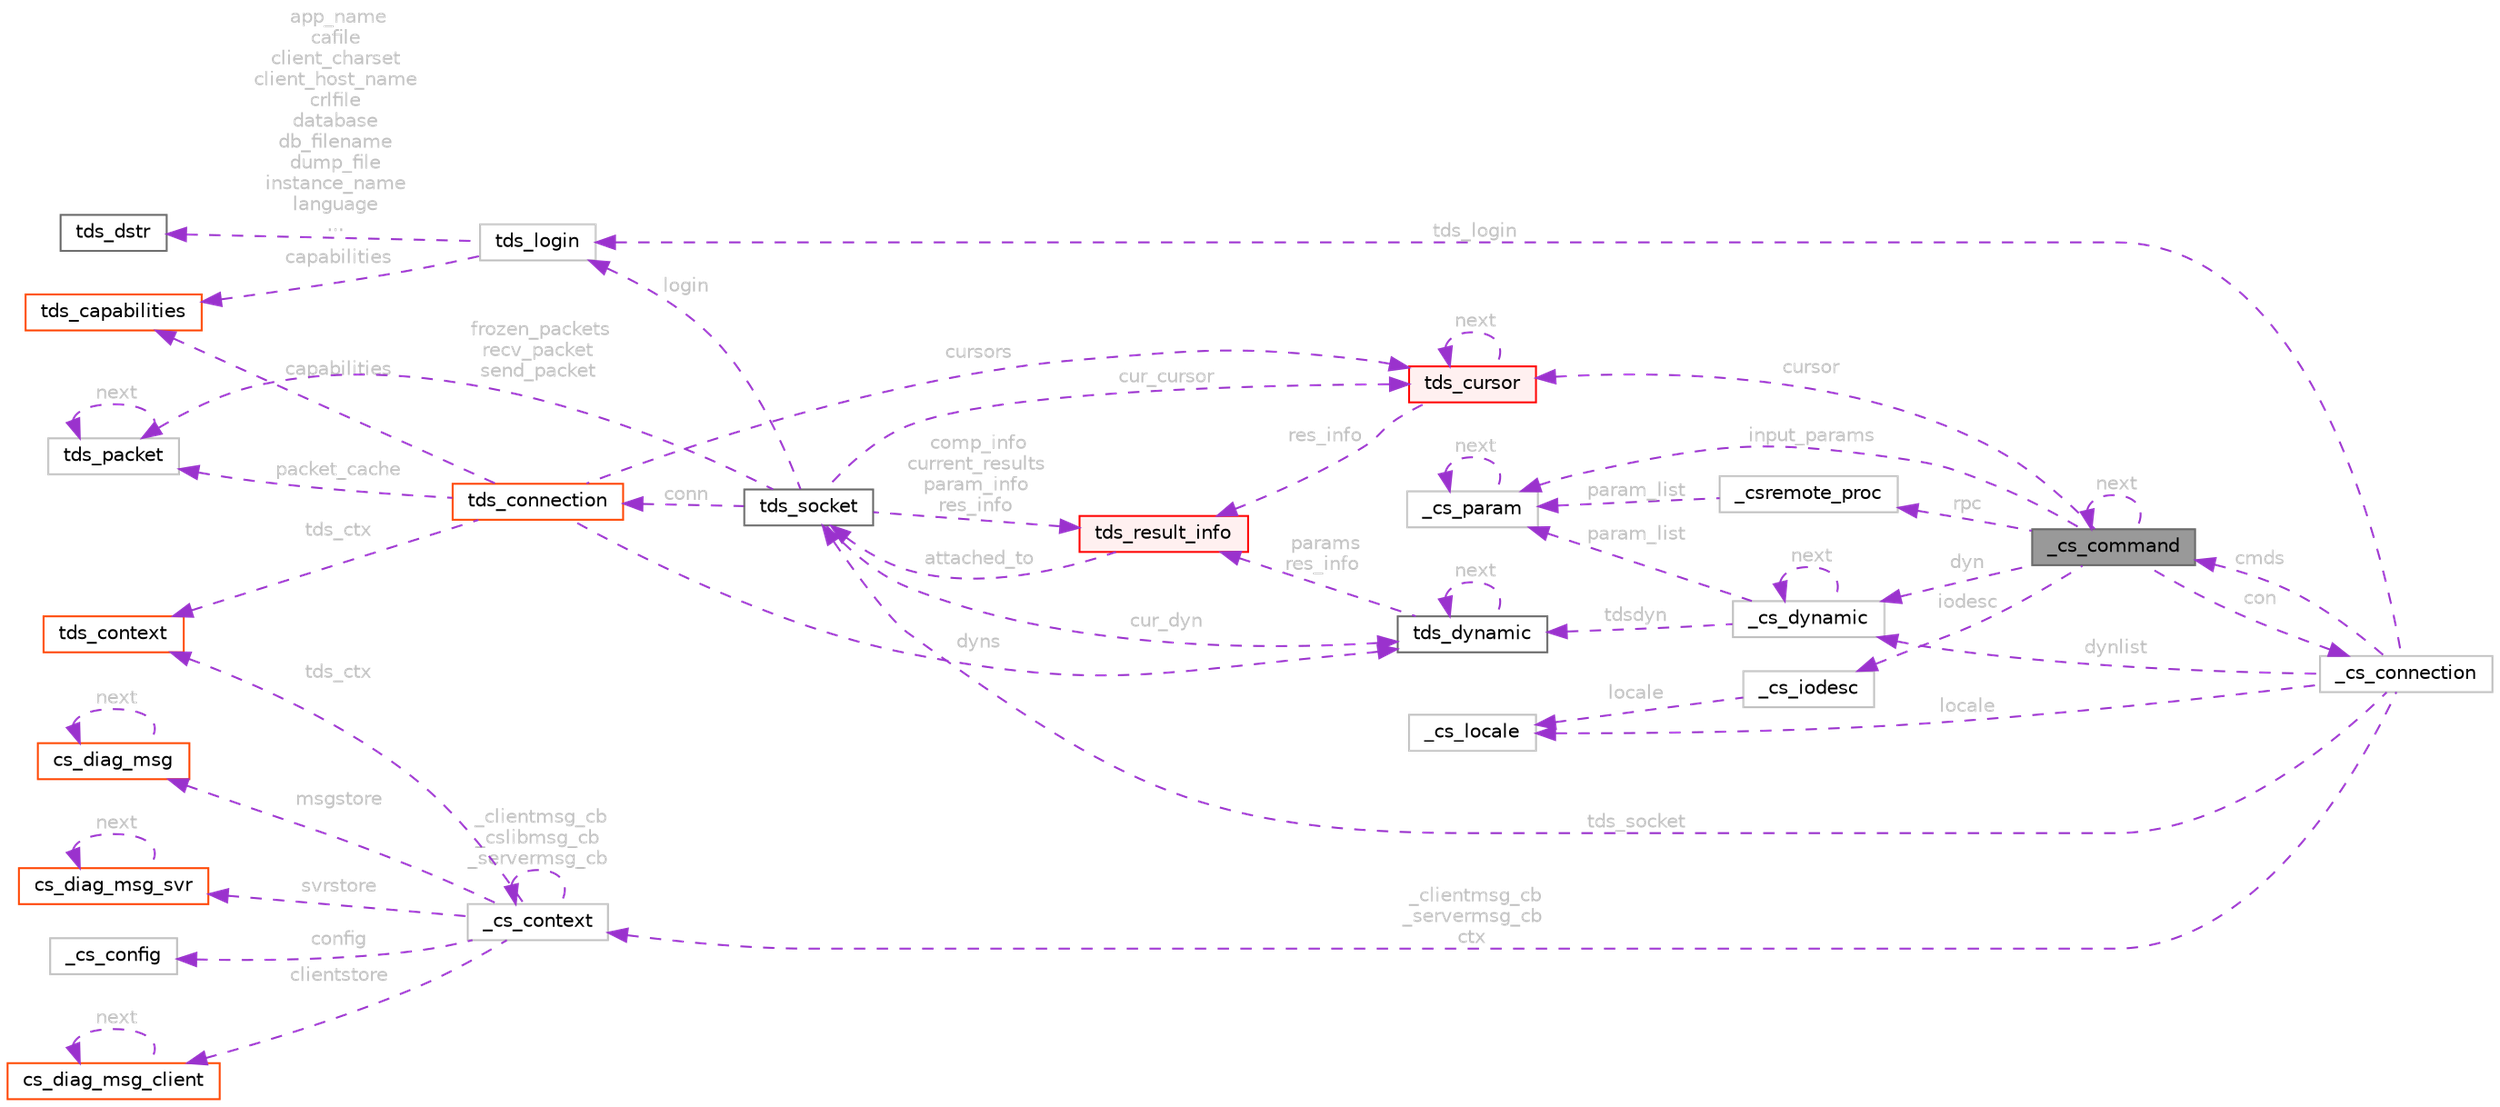 digraph "_cs_command"
{
 // LATEX_PDF_SIZE
  bgcolor="transparent";
  edge [fontname=Helvetica,fontsize=10,labelfontname=Helvetica,labelfontsize=10];
  node [fontname=Helvetica,fontsize=10,shape=box,height=0.2,width=0.4];
  rankdir="LR";
  Node1 [id="Node000001",label="_cs_command",height=0.2,width=0.4,color="gray40", fillcolor="grey60", style="filled", fontcolor="black",tooltip=" "];
  Node1 -> Node1 [id="edge1_Node000001_Node000001",dir="back",color="darkorchid3",style="dashed",tooltip=" ",label=" next",fontcolor="grey" ];
  Node2 -> Node1 [id="edge2_Node000001_Node000002",dir="back",color="darkorchid3",style="dashed",tooltip=" ",label=" con",fontcolor="grey" ];
  Node2 [id="Node000002",label="_cs_connection",height=0.2,width=0.4,color="grey75", fillcolor="white", style="filled",URL="$a00918.html",tooltip=" "];
  Node3 -> Node2 [id="edge3_Node000002_Node000003",dir="back",color="darkorchid3",style="dashed",tooltip=" ",label=" _clientmsg_cb\n_servermsg_cb\nctx",fontcolor="grey" ];
  Node3 [id="Node000003",label="_cs_context",height=0.2,width=0.4,color="grey75", fillcolor="white", style="filled",URL="$a00910.html",tooltip=" "];
  Node4 -> Node3 [id="edge4_Node000003_Node000004",dir="back",color="darkorchid3",style="dashed",tooltip=" ",label=" clientstore",fontcolor="grey" ];
  Node4 [id="Node000004",label="cs_diag_msg_client",height=0.2,width=0.4,color="orangered", fillcolor="white", style="filled",URL="$a00878.html",tooltip=" "];
  Node4 -> Node4 [id="edge5_Node000004_Node000004",dir="back",color="darkorchid3",style="dashed",tooltip=" ",label=" next",fontcolor="grey" ];
  Node6 -> Node3 [id="edge6_Node000003_Node000006",dir="back",color="darkorchid3",style="dashed",tooltip=" ",label=" svrstore",fontcolor="grey" ];
  Node6 [id="Node000006",label="cs_diag_msg_svr",height=0.2,width=0.4,color="orangered", fillcolor="white", style="filled",URL="$a00902.html",tooltip=" "];
  Node6 -> Node6 [id="edge7_Node000006_Node000006",dir="back",color="darkorchid3",style="dashed",tooltip=" ",label=" next",fontcolor="grey" ];
  Node12 -> Node3 [id="edge8_Node000003_Node000012",dir="back",color="darkorchid3",style="dashed",tooltip=" ",label=" msgstore",fontcolor="grey" ];
  Node12 [id="Node000012",label="cs_diag_msg",height=0.2,width=0.4,color="orangered", fillcolor="white", style="filled",URL="$a00906.html",tooltip=" "];
  Node12 -> Node12 [id="edge9_Node000012_Node000012",dir="back",color="darkorchid3",style="dashed",tooltip=" ",label=" next",fontcolor="grey" ];
  Node3 -> Node3 [id="edge10_Node000003_Node000003",dir="back",color="darkorchid3",style="dashed",tooltip=" ",label=" _clientmsg_cb\n_cslibmsg_cb\n_servermsg_cb",fontcolor="grey" ];
  Node13 -> Node3 [id="edge11_Node000003_Node000013",dir="back",color="darkorchid3",style="dashed",tooltip=" ",label=" tds_ctx",fontcolor="grey" ];
  Node13 [id="Node000013",label="tds_context",height=0.2,width=0.4,color="orangered", fillcolor="white", style="filled",URL="$a01270.html",tooltip=" "];
  Node15 -> Node3 [id="edge12_Node000003_Node000015",dir="back",color="darkorchid3",style="dashed",tooltip=" ",label=" config",fontcolor="grey" ];
  Node15 [id="Node000015",label="_cs_config",height=0.2,width=0.4,color="grey75", fillcolor="white", style="filled",URL="$a00874.html",tooltip=" "];
  Node16 -> Node2 [id="edge13_Node000002_Node000016",dir="back",color="darkorchid3",style="dashed",tooltip=" ",label=" tds_login",fontcolor="grey" ];
  Node16 [id="Node000016",label="tds_login",height=0.2,width=0.4,color="grey75", fillcolor="white", style="filled",URL="$a01198.html",tooltip=" "];
  Node17 -> Node16 [id="edge14_Node000016_Node000017",dir="back",color="darkorchid3",style="dashed",tooltip=" ",label=" app_name\ncafile\nclient_charset\nclient_host_name\ncrlfile\ndatabase\ndb_filename\ndump_file\ninstance_name\nlanguage\n...",fontcolor="grey" ];
  Node17 [id="Node000017",label="tds_dstr",height=0.2,width=0.4,color="gray40", fillcolor="white", style="filled",URL="$a01354.html",tooltip="Structure to hold a string."];
  Node18 -> Node16 [id="edge15_Node000016_Node000018",dir="back",color="darkorchid3",style="dashed",tooltip=" ",label=" capabilities",fontcolor="grey" ];
  Node18 [id="Node000018",label="tds_capabilities",height=0.2,width=0.4,color="orangered", fillcolor="white", style="filled",URL="$a01194.html",tooltip=" "];
  Node20 -> Node2 [id="edge16_Node000002_Node000020",dir="back",color="darkorchid3",style="dashed",tooltip=" ",label=" tds_socket",fontcolor="grey" ];
  Node20 [id="Node000020",label="tds_socket",height=0.2,width=0.4,color="gray40", fillcolor="white", style="filled",URL="$a01290.html",tooltip="Information for a server connection."];
  Node21 -> Node20 [id="edge17_Node000020_Node000021",dir="back",color="darkorchid3",style="dashed",tooltip=" ",label=" conn",fontcolor="grey" ];
  Node21 [id="Node000021",label="tds_connection",height=0.2,width=0.4,color="orangered", fillcolor="white", style="filled",URL="$a01286.html",tooltip=" "];
  Node13 -> Node21 [id="edge18_Node000021_Node000013",dir="back",color="darkorchid3",style="dashed",tooltip=" ",label=" tds_ctx",fontcolor="grey" ];
  Node24 -> Node21 [id="edge19_Node000021_Node000024",dir="back",color="darkorchid3",style="dashed",tooltip=" ",label=" cursors",fontcolor="grey" ];
  Node24 [id="Node000024",label="tds_cursor",height=0.2,width=0.4,color="red", fillcolor="#FFF0F0", style="filled",URL="$a01254.html",tooltip="Holds informations about a cursor."];
  Node24 -> Node24 [id="edge20_Node000024_Node000024",dir="back",color="darkorchid3",style="dashed",tooltip=" ",label=" next",fontcolor="grey" ];
  Node26 -> Node24 [id="edge21_Node000024_Node000026",dir="back",color="darkorchid3",style="dashed",tooltip=" ",label=" res_info",fontcolor="grey" ];
  Node26 [id="Node000026",label="tds_result_info",height=0.2,width=0.4,color="red", fillcolor="#FFF0F0", style="filled",URL="$a01238.html",tooltip="Hold information for any results."];
  Node20 -> Node26 [id="edge22_Node000026_Node000020",dir="back",color="darkorchid3",style="dashed",tooltip=" ",label=" attached_to",fontcolor="grey" ];
  Node34 -> Node21 [id="edge23_Node000021_Node000034",dir="back",color="darkorchid3",style="dashed",tooltip=" ",label=" dyns",fontcolor="grey" ];
  Node34 [id="Node000034",label="tds_dynamic",height=0.2,width=0.4,color="gray40", fillcolor="white", style="filled",URL="$a01262.html",tooltip="Holds information for a dynamic (also called prepared) query."];
  Node34 -> Node34 [id="edge24_Node000034_Node000034",dir="back",color="darkorchid3",style="dashed",tooltip=" ",label=" next",fontcolor="grey" ];
  Node26 -> Node34 [id="edge25_Node000034_Node000026",dir="back",color="darkorchid3",style="dashed",tooltip=" ",label=" params\nres_info",fontcolor="grey" ];
  Node18 -> Node21 [id="edge26_Node000021_Node000018",dir="back",color="darkorchid3",style="dashed",tooltip=" ",label=" capabilities",fontcolor="grey" ];
  Node35 -> Node21 [id="edge27_Node000021_Node000035",dir="back",color="darkorchid3",style="dashed",tooltip=" ",label=" packet_cache",fontcolor="grey" ];
  Node35 [id="Node000035",label="tds_packet",height=0.2,width=0.4,color="grey75", fillcolor="white", style="filled",URL="$a01278.html",tooltip=" "];
  Node35 -> Node35 [id="edge28_Node000035_Node000035",dir="back",color="darkorchid3",style="dashed",tooltip=" ",label=" next",fontcolor="grey" ];
  Node35 -> Node20 [id="edge29_Node000020_Node000035",dir="back",color="darkorchid3",style="dashed",tooltip=" ",label=" frozen_packets\nrecv_packet\nsend_packet",fontcolor="grey" ];
  Node26 -> Node20 [id="edge30_Node000020_Node000026",dir="back",color="darkorchid3",style="dashed",tooltip=" ",label=" comp_info\ncurrent_results\nparam_info\nres_info",fontcolor="grey" ];
  Node24 -> Node20 [id="edge31_Node000020_Node000024",dir="back",color="darkorchid3",style="dashed",tooltip=" ",label=" cur_cursor",fontcolor="grey" ];
  Node34 -> Node20 [id="edge32_Node000020_Node000034",dir="back",color="darkorchid3",style="dashed",tooltip=" ",label=" cur_dyn",fontcolor="grey" ];
  Node16 -> Node20 [id="edge33_Node000020_Node000016",dir="back",color="darkorchid3",style="dashed",tooltip=" ",label=" login",fontcolor="grey" ];
  Node37 -> Node2 [id="edge34_Node000002_Node000037",dir="back",color="darkorchid3",style="dashed",tooltip=" ",label=" locale",fontcolor="grey" ];
  Node37 [id="Node000037",label="_cs_locale",height=0.2,width=0.4,color="grey75", fillcolor="white", style="filled",URL="$a00942.html",tooltip=" "];
  Node1 -> Node2 [id="edge35_Node000002_Node000001",dir="back",color="darkorchid3",style="dashed",tooltip=" ",label=" cmds",fontcolor="grey" ];
  Node38 -> Node2 [id="edge36_Node000002_Node000038",dir="back",color="darkorchid3",style="dashed",tooltip=" ",label=" dynlist",fontcolor="grey" ];
  Node38 [id="Node000038",label="_cs_dynamic",height=0.2,width=0.4,color="grey75", fillcolor="white", style="filled",URL="$a00930.html",tooltip=" "];
  Node38 -> Node38 [id="edge37_Node000038_Node000038",dir="back",color="darkorchid3",style="dashed",tooltip=" ",label=" next",fontcolor="grey" ];
  Node39 -> Node38 [id="edge38_Node000038_Node000039",dir="back",color="darkorchid3",style="dashed",tooltip=" ",label=" param_list",fontcolor="grey" ];
  Node39 [id="Node000039",label="_cs_param",height=0.2,width=0.4,color="grey75", fillcolor="white", style="filled",URL="$a00922.html",tooltip=" "];
  Node39 -> Node39 [id="edge39_Node000039_Node000039",dir="back",color="darkorchid3",style="dashed",tooltip=" ",label=" next",fontcolor="grey" ];
  Node34 -> Node38 [id="edge40_Node000038_Node000034",dir="back",color="darkorchid3",style="dashed",tooltip=" ",label=" tdsdyn",fontcolor="grey" ];
  Node38 -> Node1 [id="edge41_Node000001_Node000038",dir="back",color="darkorchid3",style="dashed",tooltip=" ",label=" dyn",fontcolor="grey" ];
  Node40 -> Node1 [id="edge42_Node000001_Node000040",dir="back",color="darkorchid3",style="dashed",tooltip=" ",label=" iodesc",fontcolor="grey" ];
  Node40 [id="Node000040",label="_cs_iodesc",height=0.2,width=0.4,color="grey75", fillcolor="white", style="filled",URL="$a00838.html",tooltip=" "];
  Node37 -> Node40 [id="edge43_Node000040_Node000037",dir="back",color="darkorchid3",style="dashed",tooltip=" ",label=" locale",fontcolor="grey" ];
  Node41 -> Node1 [id="edge44_Node000001_Node000041",dir="back",color="darkorchid3",style="dashed",tooltip=" ",label=" rpc",fontcolor="grey" ];
  Node41 [id="Node000041",label="_csremote_proc",height=0.2,width=0.4,color="grey75", fillcolor="white", style="filled",URL="$a00926.html",tooltip=" "];
  Node39 -> Node41 [id="edge45_Node000041_Node000039",dir="back",color="darkorchid3",style="dashed",tooltip=" ",label=" param_list",fontcolor="grey" ];
  Node39 -> Node1 [id="edge46_Node000001_Node000039",dir="back",color="darkorchid3",style="dashed",tooltip=" ",label=" input_params",fontcolor="grey" ];
  Node24 -> Node1 [id="edge47_Node000001_Node000024",dir="back",color="darkorchid3",style="dashed",tooltip=" ",label=" cursor",fontcolor="grey" ];
}
